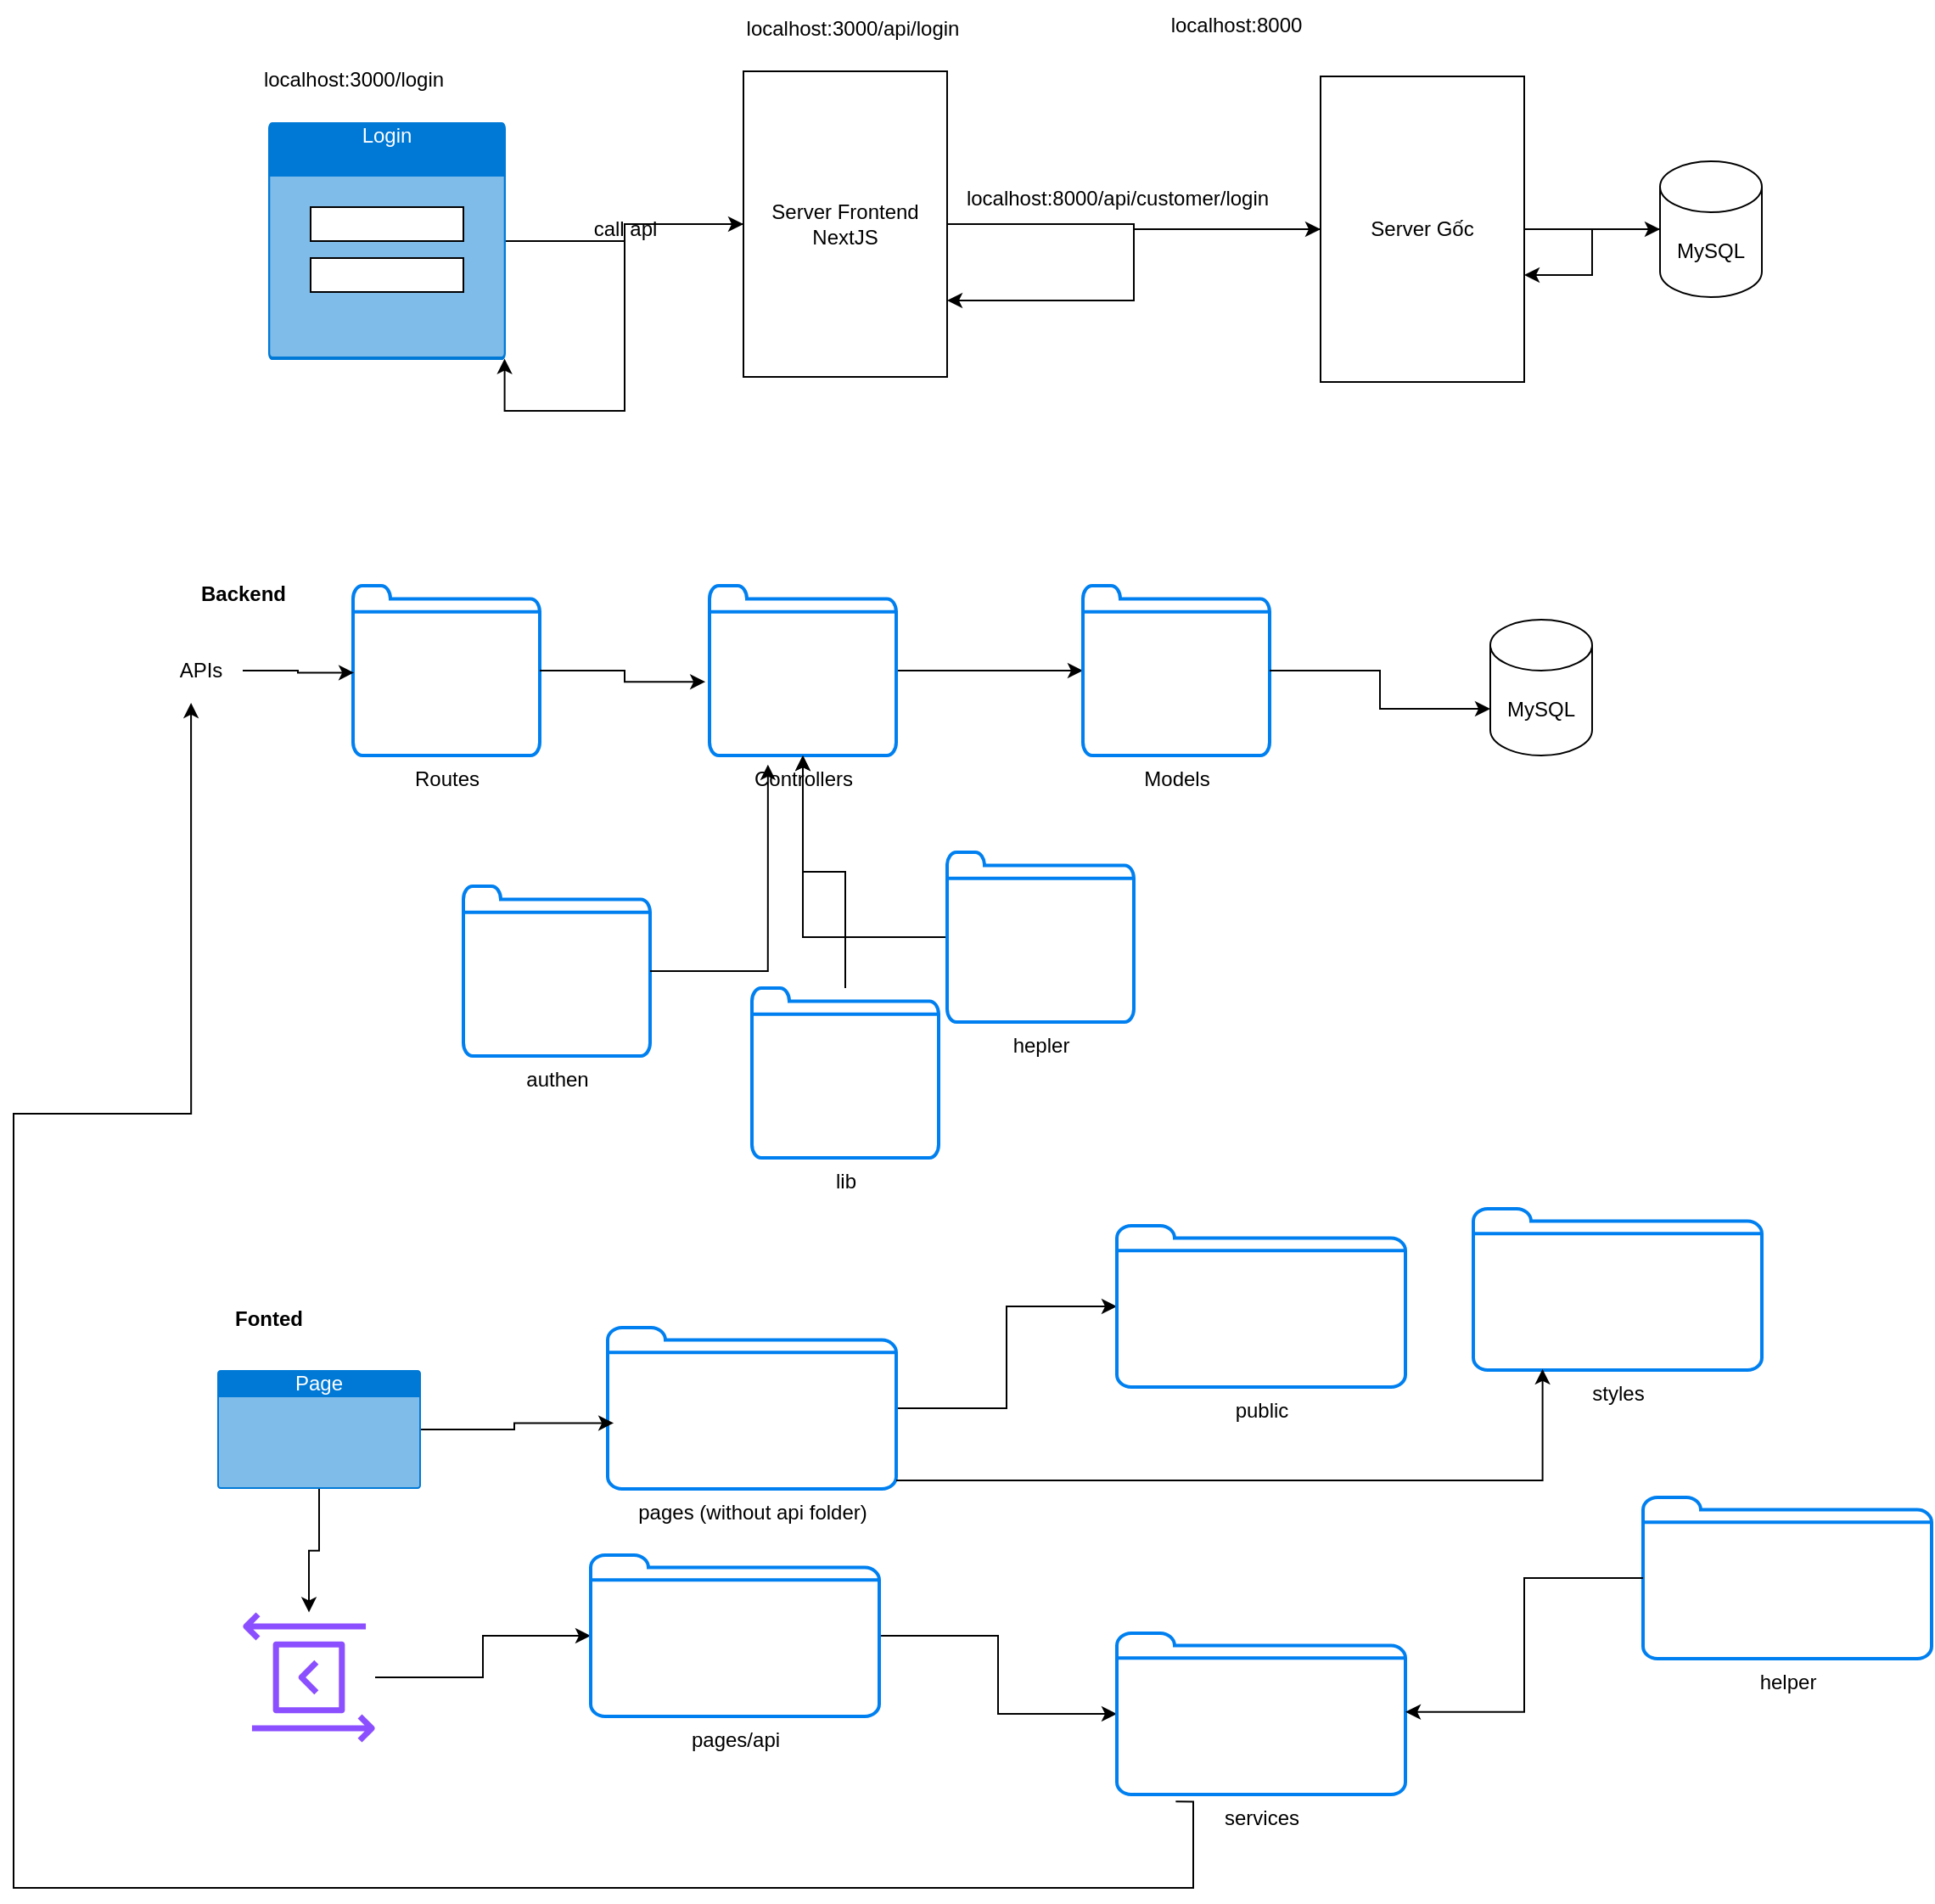 <mxfile version="21.8.2" type="device" pages="2">
  <diagram name="Trang-1" id="AaCGtCbmOZ7QfhFf3-vY">
    <mxGraphModel dx="2736" dy="1145" grid="1" gridSize="10" guides="1" tooltips="1" connect="1" arrows="1" fold="1" page="1" pageScale="1" pageWidth="827" pageHeight="1169" math="0" shadow="0">
      <root>
        <mxCell id="0" />
        <mxCell id="1" parent="0" />
        <mxCell id="z5eMbJdAewKTB2TwnSlB-5" style="edgeStyle=orthogonalEdgeStyle;rounded=0;orthogonalLoop=1;jettySize=auto;html=1;entryX=0;entryY=0.5;entryDx=0;entryDy=0;" edge="1" parent="1" source="z5eMbJdAewKTB2TwnSlB-1" target="z5eMbJdAewKTB2TwnSlB-2">
          <mxGeometry relative="1" as="geometry" />
        </mxCell>
        <mxCell id="z5eMbJdAewKTB2TwnSlB-1" value="Login" style="html=1;whiteSpace=wrap;strokeColor=none;fillColor=#0079D6;labelPosition=center;verticalLabelPosition=middle;verticalAlign=top;align=center;fontSize=12;outlineConnect=0;spacingTop=-6;fontColor=#FFFFFF;sketch=0;shape=mxgraph.sitemap.page;" vertex="1" parent="1">
          <mxGeometry x="70" y="230" width="140" height="140" as="geometry" />
        </mxCell>
        <mxCell id="z5eMbJdAewKTB2TwnSlB-11" style="edgeStyle=orthogonalEdgeStyle;rounded=0;orthogonalLoop=1;jettySize=auto;html=1;entryX=0;entryY=0.5;entryDx=0;entryDy=0;" edge="1" parent="1" source="z5eMbJdAewKTB2TwnSlB-2" target="z5eMbJdAewKTB2TwnSlB-9">
          <mxGeometry relative="1" as="geometry" />
        </mxCell>
        <mxCell id="z5eMbJdAewKTB2TwnSlB-2" value="Server Frontend&lt;br&gt;NextJS" style="rounded=0;whiteSpace=wrap;html=1;" vertex="1" parent="1">
          <mxGeometry x="350" y="200" width="120" height="180" as="geometry" />
        </mxCell>
        <mxCell id="z5eMbJdAewKTB2TwnSlB-3" value="" style="rounded=0;whiteSpace=wrap;html=1;" vertex="1" parent="1">
          <mxGeometry x="95" y="280" width="90" height="20" as="geometry" />
        </mxCell>
        <mxCell id="z5eMbJdAewKTB2TwnSlB-4" value="" style="rounded=0;whiteSpace=wrap;html=1;" vertex="1" parent="1">
          <mxGeometry x="95" y="310" width="90" height="20" as="geometry" />
        </mxCell>
        <mxCell id="z5eMbJdAewKTB2TwnSlB-6" value="localhost:3000/api/login" style="text;html=1;align=center;verticalAlign=middle;resizable=0;points=[];autosize=1;strokeColor=none;fillColor=none;" vertex="1" parent="1">
          <mxGeometry x="339" y="160" width="150" height="30" as="geometry" />
        </mxCell>
        <mxCell id="z5eMbJdAewKTB2TwnSlB-7" value="localhost:3000/login" style="text;html=1;align=center;verticalAlign=middle;resizable=0;points=[];autosize=1;strokeColor=none;fillColor=none;" vertex="1" parent="1">
          <mxGeometry x="55" y="190" width="130" height="30" as="geometry" />
        </mxCell>
        <mxCell id="z5eMbJdAewKTB2TwnSlB-8" value="call api" style="text;html=1;align=center;verticalAlign=middle;resizable=0;points=[];autosize=1;strokeColor=none;fillColor=none;" vertex="1" parent="1">
          <mxGeometry x="250" y="278" width="60" height="30" as="geometry" />
        </mxCell>
        <mxCell id="z5eMbJdAewKTB2TwnSlB-14" style="edgeStyle=orthogonalEdgeStyle;rounded=0;orthogonalLoop=1;jettySize=auto;html=1;" edge="1" parent="1" source="z5eMbJdAewKTB2TwnSlB-9" target="z5eMbJdAewKTB2TwnSlB-10">
          <mxGeometry relative="1" as="geometry" />
        </mxCell>
        <mxCell id="z5eMbJdAewKTB2TwnSlB-16" style="edgeStyle=orthogonalEdgeStyle;rounded=0;orthogonalLoop=1;jettySize=auto;html=1;entryX=1;entryY=0.75;entryDx=0;entryDy=0;" edge="1" parent="1" source="z5eMbJdAewKTB2TwnSlB-9" target="z5eMbJdAewKTB2TwnSlB-2">
          <mxGeometry relative="1" as="geometry" />
        </mxCell>
        <mxCell id="z5eMbJdAewKTB2TwnSlB-9" value="Server Gốc" style="rounded=0;whiteSpace=wrap;html=1;" vertex="1" parent="1">
          <mxGeometry x="690" y="203" width="120" height="180" as="geometry" />
        </mxCell>
        <mxCell id="z5eMbJdAewKTB2TwnSlB-10" value="MySQL" style="shape=cylinder3;whiteSpace=wrap;html=1;boundedLbl=1;backgroundOutline=1;size=15;" vertex="1" parent="1">
          <mxGeometry x="890" y="253" width="60" height="80" as="geometry" />
        </mxCell>
        <mxCell id="z5eMbJdAewKTB2TwnSlB-12" value="localhost:8000" style="text;html=1;align=center;verticalAlign=middle;resizable=0;points=[];autosize=1;strokeColor=none;fillColor=none;" vertex="1" parent="1">
          <mxGeometry x="590" y="158" width="100" height="30" as="geometry" />
        </mxCell>
        <mxCell id="z5eMbJdAewKTB2TwnSlB-13" value="localhost:8000/api/customer/login" style="text;html=1;align=center;verticalAlign=middle;resizable=0;points=[];autosize=1;strokeColor=none;fillColor=none;" vertex="1" parent="1">
          <mxGeometry x="470" y="260" width="200" height="30" as="geometry" />
        </mxCell>
        <mxCell id="z5eMbJdAewKTB2TwnSlB-15" style="edgeStyle=orthogonalEdgeStyle;rounded=0;orthogonalLoop=1;jettySize=auto;html=1;entryX=1;entryY=0.65;entryDx=0;entryDy=0;entryPerimeter=0;" edge="1" parent="1" source="z5eMbJdAewKTB2TwnSlB-10" target="z5eMbJdAewKTB2TwnSlB-9">
          <mxGeometry relative="1" as="geometry" />
        </mxCell>
        <mxCell id="z5eMbJdAewKTB2TwnSlB-17" style="edgeStyle=orthogonalEdgeStyle;rounded=0;orthogonalLoop=1;jettySize=auto;html=1;entryX=0.995;entryY=0.995;entryDx=0;entryDy=0;entryPerimeter=0;" edge="1" parent="1" source="z5eMbJdAewKTB2TwnSlB-2" target="z5eMbJdAewKTB2TwnSlB-1">
          <mxGeometry relative="1" as="geometry" />
        </mxCell>
        <mxCell id="z5eMbJdAewKTB2TwnSlB-18" value="Backend" style="text;html=1;align=center;verticalAlign=middle;resizable=0;points=[];autosize=1;strokeColor=none;fillColor=none;fontStyle=1" vertex="1" parent="1">
          <mxGeometry x="20" y="493" width="70" height="30" as="geometry" />
        </mxCell>
        <mxCell id="z5eMbJdAewKTB2TwnSlB-19" value="Routes" style="html=1;verticalLabelPosition=bottom;align=center;labelBackgroundColor=#ffffff;verticalAlign=top;strokeWidth=2;strokeColor=#0080F0;shadow=0;dashed=0;shape=mxgraph.ios7.icons.folder;" vertex="1" parent="1">
          <mxGeometry x="120" y="503" width="110" height="100" as="geometry" />
        </mxCell>
        <mxCell id="z5eMbJdAewKTB2TwnSlB-20" value="APIs" style="text;html=1;align=center;verticalAlign=middle;resizable=0;points=[];autosize=1;strokeColor=none;fillColor=none;" vertex="1" parent="1">
          <mxGeometry x="5" y="538" width="50" height="30" as="geometry" />
        </mxCell>
        <mxCell id="z5eMbJdAewKTB2TwnSlB-21" style="edgeStyle=orthogonalEdgeStyle;rounded=0;orthogonalLoop=1;jettySize=auto;html=1;entryX=0.005;entryY=0.512;entryDx=0;entryDy=0;entryPerimeter=0;" edge="1" parent="1" source="z5eMbJdAewKTB2TwnSlB-20" target="z5eMbJdAewKTB2TwnSlB-19">
          <mxGeometry relative="1" as="geometry" />
        </mxCell>
        <mxCell id="z5eMbJdAewKTB2TwnSlB-25" style="edgeStyle=orthogonalEdgeStyle;rounded=0;orthogonalLoop=1;jettySize=auto;html=1;" edge="1" parent="1" source="z5eMbJdAewKTB2TwnSlB-22" target="z5eMbJdAewKTB2TwnSlB-24">
          <mxGeometry relative="1" as="geometry" />
        </mxCell>
        <mxCell id="z5eMbJdAewKTB2TwnSlB-22" value="Controllers" style="html=1;verticalLabelPosition=bottom;align=center;labelBackgroundColor=#ffffff;verticalAlign=top;strokeWidth=2;strokeColor=#0080F0;shadow=0;dashed=0;shape=mxgraph.ios7.icons.folder;" vertex="1" parent="1">
          <mxGeometry x="330" y="503" width="110" height="100" as="geometry" />
        </mxCell>
        <mxCell id="z5eMbJdAewKTB2TwnSlB-23" style="edgeStyle=orthogonalEdgeStyle;rounded=0;orthogonalLoop=1;jettySize=auto;html=1;entryX=-0.022;entryY=0.566;entryDx=0;entryDy=0;entryPerimeter=0;" edge="1" parent="1" source="z5eMbJdAewKTB2TwnSlB-19" target="z5eMbJdAewKTB2TwnSlB-22">
          <mxGeometry relative="1" as="geometry" />
        </mxCell>
        <mxCell id="z5eMbJdAewKTB2TwnSlB-24" value="Models" style="html=1;verticalLabelPosition=bottom;align=center;labelBackgroundColor=#ffffff;verticalAlign=top;strokeWidth=2;strokeColor=#0080F0;shadow=0;dashed=0;shape=mxgraph.ios7.icons.folder;" vertex="1" parent="1">
          <mxGeometry x="550" y="503" width="110" height="100" as="geometry" />
        </mxCell>
        <mxCell id="z5eMbJdAewKTB2TwnSlB-26" value="MySQL" style="shape=cylinder3;whiteSpace=wrap;html=1;boundedLbl=1;backgroundOutline=1;size=15;" vertex="1" parent="1">
          <mxGeometry x="790" y="523" width="60" height="80" as="geometry" />
        </mxCell>
        <mxCell id="z5eMbJdAewKTB2TwnSlB-27" style="edgeStyle=orthogonalEdgeStyle;rounded=0;orthogonalLoop=1;jettySize=auto;html=1;entryX=0;entryY=0;entryDx=0;entryDy=52.5;entryPerimeter=0;" edge="1" parent="1" source="z5eMbJdAewKTB2TwnSlB-24" target="z5eMbJdAewKTB2TwnSlB-26">
          <mxGeometry relative="1" as="geometry" />
        </mxCell>
        <mxCell id="z5eMbJdAewKTB2TwnSlB-28" value="authen" style="html=1;verticalLabelPosition=bottom;align=center;labelBackgroundColor=#ffffff;verticalAlign=top;strokeWidth=2;strokeColor=#0080F0;shadow=0;dashed=0;shape=mxgraph.ios7.icons.folder;" vertex="1" parent="1">
          <mxGeometry x="185" y="680" width="110" height="100" as="geometry" />
        </mxCell>
        <mxCell id="z5eMbJdAewKTB2TwnSlB-31" style="edgeStyle=orthogonalEdgeStyle;rounded=0;orthogonalLoop=1;jettySize=auto;html=1;" edge="1" parent="1" source="z5eMbJdAewKTB2TwnSlB-29" target="z5eMbJdAewKTB2TwnSlB-22">
          <mxGeometry relative="1" as="geometry" />
        </mxCell>
        <mxCell id="z5eMbJdAewKTB2TwnSlB-29" value="hepler" style="html=1;verticalLabelPosition=bottom;align=center;labelBackgroundColor=#ffffff;verticalAlign=top;strokeWidth=2;strokeColor=#0080F0;shadow=0;dashed=0;shape=mxgraph.ios7.icons.folder;" vertex="1" parent="1">
          <mxGeometry x="470" y="660" width="110" height="100" as="geometry" />
        </mxCell>
        <mxCell id="z5eMbJdAewKTB2TwnSlB-30" style="edgeStyle=orthogonalEdgeStyle;rounded=0;orthogonalLoop=1;jettySize=auto;html=1;entryX=0.313;entryY=1.054;entryDx=0;entryDy=0;entryPerimeter=0;" edge="1" parent="1" source="z5eMbJdAewKTB2TwnSlB-28" target="z5eMbJdAewKTB2TwnSlB-22">
          <mxGeometry relative="1" as="geometry" />
        </mxCell>
        <mxCell id="z5eMbJdAewKTB2TwnSlB-33" style="edgeStyle=orthogonalEdgeStyle;rounded=0;orthogonalLoop=1;jettySize=auto;html=1;" edge="1" parent="1" source="z5eMbJdAewKTB2TwnSlB-32" target="z5eMbJdAewKTB2TwnSlB-22">
          <mxGeometry relative="1" as="geometry" />
        </mxCell>
        <mxCell id="z5eMbJdAewKTB2TwnSlB-32" value="lib" style="html=1;verticalLabelPosition=bottom;align=center;labelBackgroundColor=#ffffff;verticalAlign=top;strokeWidth=2;strokeColor=#0080F0;shadow=0;dashed=0;shape=mxgraph.ios7.icons.folder;" vertex="1" parent="1">
          <mxGeometry x="355" y="740" width="110" height="100" as="geometry" />
        </mxCell>
        <mxCell id="z5eMbJdAewKTB2TwnSlB-34" value="Fonted" style="text;html=1;align=center;verticalAlign=middle;resizable=0;points=[];autosize=1;strokeColor=none;fillColor=none;fontStyle=1" vertex="1" parent="1">
          <mxGeometry x="40" y="920" width="60" height="30" as="geometry" />
        </mxCell>
        <mxCell id="z5eMbJdAewKTB2TwnSlB-43" style="edgeStyle=orthogonalEdgeStyle;rounded=0;orthogonalLoop=1;jettySize=auto;html=1;" edge="1" parent="1" source="z5eMbJdAewKTB2TwnSlB-35" target="z5eMbJdAewKTB2TwnSlB-42">
          <mxGeometry relative="1" as="geometry" />
        </mxCell>
        <mxCell id="z5eMbJdAewKTB2TwnSlB-35" value="pages (without api folder)" style="html=1;verticalLabelPosition=bottom;align=center;labelBackgroundColor=#ffffff;verticalAlign=top;strokeWidth=2;strokeColor=#0080F0;shadow=0;dashed=0;shape=mxgraph.ios7.icons.folder;" vertex="1" parent="1">
          <mxGeometry x="270" y="940" width="170" height="95" as="geometry" />
        </mxCell>
        <mxCell id="z5eMbJdAewKTB2TwnSlB-48" style="edgeStyle=orthogonalEdgeStyle;rounded=0;orthogonalLoop=1;jettySize=auto;html=1;" edge="1" parent="1" source="z5eMbJdAewKTB2TwnSlB-36" target="z5eMbJdAewKTB2TwnSlB-37">
          <mxGeometry relative="1" as="geometry" />
        </mxCell>
        <mxCell id="z5eMbJdAewKTB2TwnSlB-36" value="Page" style="html=1;whiteSpace=wrap;strokeColor=none;fillColor=#0079D6;labelPosition=center;verticalLabelPosition=middle;verticalAlign=top;align=center;fontSize=12;outlineConnect=0;spacingTop=-6;fontColor=#FFFFFF;sketch=0;shape=mxgraph.sitemap.page;" vertex="1" parent="1">
          <mxGeometry x="40" y="965" width="120" height="70" as="geometry" />
        </mxCell>
        <mxCell id="z5eMbJdAewKTB2TwnSlB-41" style="edgeStyle=orthogonalEdgeStyle;rounded=0;orthogonalLoop=1;jettySize=auto;html=1;" edge="1" parent="1" source="z5eMbJdAewKTB2TwnSlB-37" target="z5eMbJdAewKTB2TwnSlB-40">
          <mxGeometry relative="1" as="geometry" />
        </mxCell>
        <mxCell id="z5eMbJdAewKTB2TwnSlB-37" value="" style="sketch=0;outlineConnect=0;fontColor=#232F3E;gradientColor=none;fillColor=#8C4FFF;strokeColor=none;dashed=0;verticalLabelPosition=bottom;verticalAlign=top;align=center;html=1;fontSize=12;fontStyle=0;aspect=fixed;pointerEvents=1;shape=mxgraph.aws4.data_exchange_for_apis;" vertex="1" parent="1">
          <mxGeometry x="55" y="1107" width="78" height="78" as="geometry" />
        </mxCell>
        <mxCell id="z5eMbJdAewKTB2TwnSlB-38" style="edgeStyle=orthogonalEdgeStyle;rounded=0;orthogonalLoop=1;jettySize=auto;html=1;entryX=0.391;entryY=1.133;entryDx=0;entryDy=0;entryPerimeter=0;exitX=0.204;exitY=1.044;exitDx=0;exitDy=0;exitPerimeter=0;" edge="1" parent="1" source="z5eMbJdAewKTB2TwnSlB-46" target="z5eMbJdAewKTB2TwnSlB-20">
          <mxGeometry relative="1" as="geometry">
            <Array as="points">
              <mxPoint x="615" y="1270" />
              <mxPoint x="-80" y="1270" />
              <mxPoint x="-80" y="814" />
              <mxPoint x="25" y="814" />
            </Array>
          </mxGeometry>
        </mxCell>
        <mxCell id="z5eMbJdAewKTB2TwnSlB-39" style="edgeStyle=orthogonalEdgeStyle;rounded=0;orthogonalLoop=1;jettySize=auto;html=1;entryX=0.021;entryY=0.592;entryDx=0;entryDy=0;entryPerimeter=0;" edge="1" parent="1" source="z5eMbJdAewKTB2TwnSlB-36" target="z5eMbJdAewKTB2TwnSlB-35">
          <mxGeometry relative="1" as="geometry" />
        </mxCell>
        <mxCell id="z5eMbJdAewKTB2TwnSlB-47" style="edgeStyle=orthogonalEdgeStyle;rounded=0;orthogonalLoop=1;jettySize=auto;html=1;" edge="1" parent="1" source="z5eMbJdAewKTB2TwnSlB-40" target="z5eMbJdAewKTB2TwnSlB-46">
          <mxGeometry relative="1" as="geometry" />
        </mxCell>
        <mxCell id="z5eMbJdAewKTB2TwnSlB-40" value="pages/api" style="html=1;verticalLabelPosition=bottom;align=center;labelBackgroundColor=#ffffff;verticalAlign=top;strokeWidth=2;strokeColor=#0080F0;shadow=0;dashed=0;shape=mxgraph.ios7.icons.folder;" vertex="1" parent="1">
          <mxGeometry x="260" y="1074" width="170" height="95" as="geometry" />
        </mxCell>
        <mxCell id="z5eMbJdAewKTB2TwnSlB-42" value="public" style="html=1;verticalLabelPosition=bottom;align=center;labelBackgroundColor=#ffffff;verticalAlign=top;strokeWidth=2;strokeColor=#0080F0;shadow=0;dashed=0;shape=mxgraph.ios7.icons.folder;" vertex="1" parent="1">
          <mxGeometry x="570" y="880" width="170" height="95" as="geometry" />
        </mxCell>
        <mxCell id="z5eMbJdAewKTB2TwnSlB-44" value="styles" style="html=1;verticalLabelPosition=bottom;align=center;labelBackgroundColor=#ffffff;verticalAlign=top;strokeWidth=2;strokeColor=#0080F0;shadow=0;dashed=0;shape=mxgraph.ios7.icons.folder;" vertex="1" parent="1">
          <mxGeometry x="780" y="870" width="170" height="95" as="geometry" />
        </mxCell>
        <mxCell id="z5eMbJdAewKTB2TwnSlB-45" style="edgeStyle=orthogonalEdgeStyle;rounded=0;orthogonalLoop=1;jettySize=auto;html=1;entryX=0.24;entryY=0.994;entryDx=0;entryDy=0;entryPerimeter=0;" edge="1" parent="1" source="z5eMbJdAewKTB2TwnSlB-35" target="z5eMbJdAewKTB2TwnSlB-44">
          <mxGeometry relative="1" as="geometry">
            <Array as="points">
              <mxPoint x="821" y="1030" />
            </Array>
          </mxGeometry>
        </mxCell>
        <mxCell id="z5eMbJdAewKTB2TwnSlB-46" value="services" style="html=1;verticalLabelPosition=bottom;align=center;labelBackgroundColor=#ffffff;verticalAlign=top;strokeWidth=2;strokeColor=#0080F0;shadow=0;dashed=0;shape=mxgraph.ios7.icons.folder;" vertex="1" parent="1">
          <mxGeometry x="570" y="1120" width="170" height="95" as="geometry" />
        </mxCell>
        <mxCell id="z5eMbJdAewKTB2TwnSlB-49" value="helper" style="html=1;verticalLabelPosition=bottom;align=center;labelBackgroundColor=#ffffff;verticalAlign=top;strokeWidth=2;strokeColor=#0080F0;shadow=0;dashed=0;shape=mxgraph.ios7.icons.folder;" vertex="1" parent="1">
          <mxGeometry x="880" y="1040" width="170" height="95" as="geometry" />
        </mxCell>
        <mxCell id="z5eMbJdAewKTB2TwnSlB-50" style="edgeStyle=orthogonalEdgeStyle;rounded=0;orthogonalLoop=1;jettySize=auto;html=1;entryX=1;entryY=0.488;entryDx=0;entryDy=0;entryPerimeter=0;" edge="1" parent="1" source="z5eMbJdAewKTB2TwnSlB-49" target="z5eMbJdAewKTB2TwnSlB-46">
          <mxGeometry relative="1" as="geometry" />
        </mxCell>
      </root>
    </mxGraphModel>
  </diagram>
  <diagram id="5Jpeqtb1MSCjDY2UsbbD" name="Trang-2">
    <mxGraphModel dx="1050" dy="630" grid="1" gridSize="10" guides="1" tooltips="1" connect="1" arrows="1" fold="1" page="1" pageScale="1" pageWidth="827" pageHeight="1169" math="0" shadow="0">
      <root>
        <mxCell id="0" />
        <mxCell id="1" parent="0" />
        <mxCell id="zXy82U3Cmc11zUKQOeJm-1" value="Schema Diagram - Database Diagram" style="text;html=1;align=center;verticalAlign=middle;resizable=0;points=[];autosize=1;strokeColor=none;fillColor=none;" vertex="1" parent="1">
          <mxGeometry x="35" y="20" width="230" height="30" as="geometry" />
        </mxCell>
        <mxCell id="zXy82U3Cmc11zUKQOeJm-2" value="&lt;p style=&quot;margin:0px;margin-top:4px;text-align:center;text-decoration:underline;&quot;&gt;&lt;b&gt;Object:Type&lt;/b&gt;&lt;/p&gt;&lt;hr/&gt;&lt;p style=&quot;margin:0px;margin-left:8px;&quot;&gt;field1 = value1&lt;br/&gt;field2 = value2&lt;br&gt;field3 = value3&lt;/p&gt;" style="verticalAlign=top;align=left;overflow=fill;fontSize=12;fontFamily=Helvetica;html=1;whiteSpace=wrap;" vertex="1" parent="1">
          <mxGeometry x="200" y="120" width="160" height="90" as="geometry" />
        </mxCell>
      </root>
    </mxGraphModel>
  </diagram>
</mxfile>
